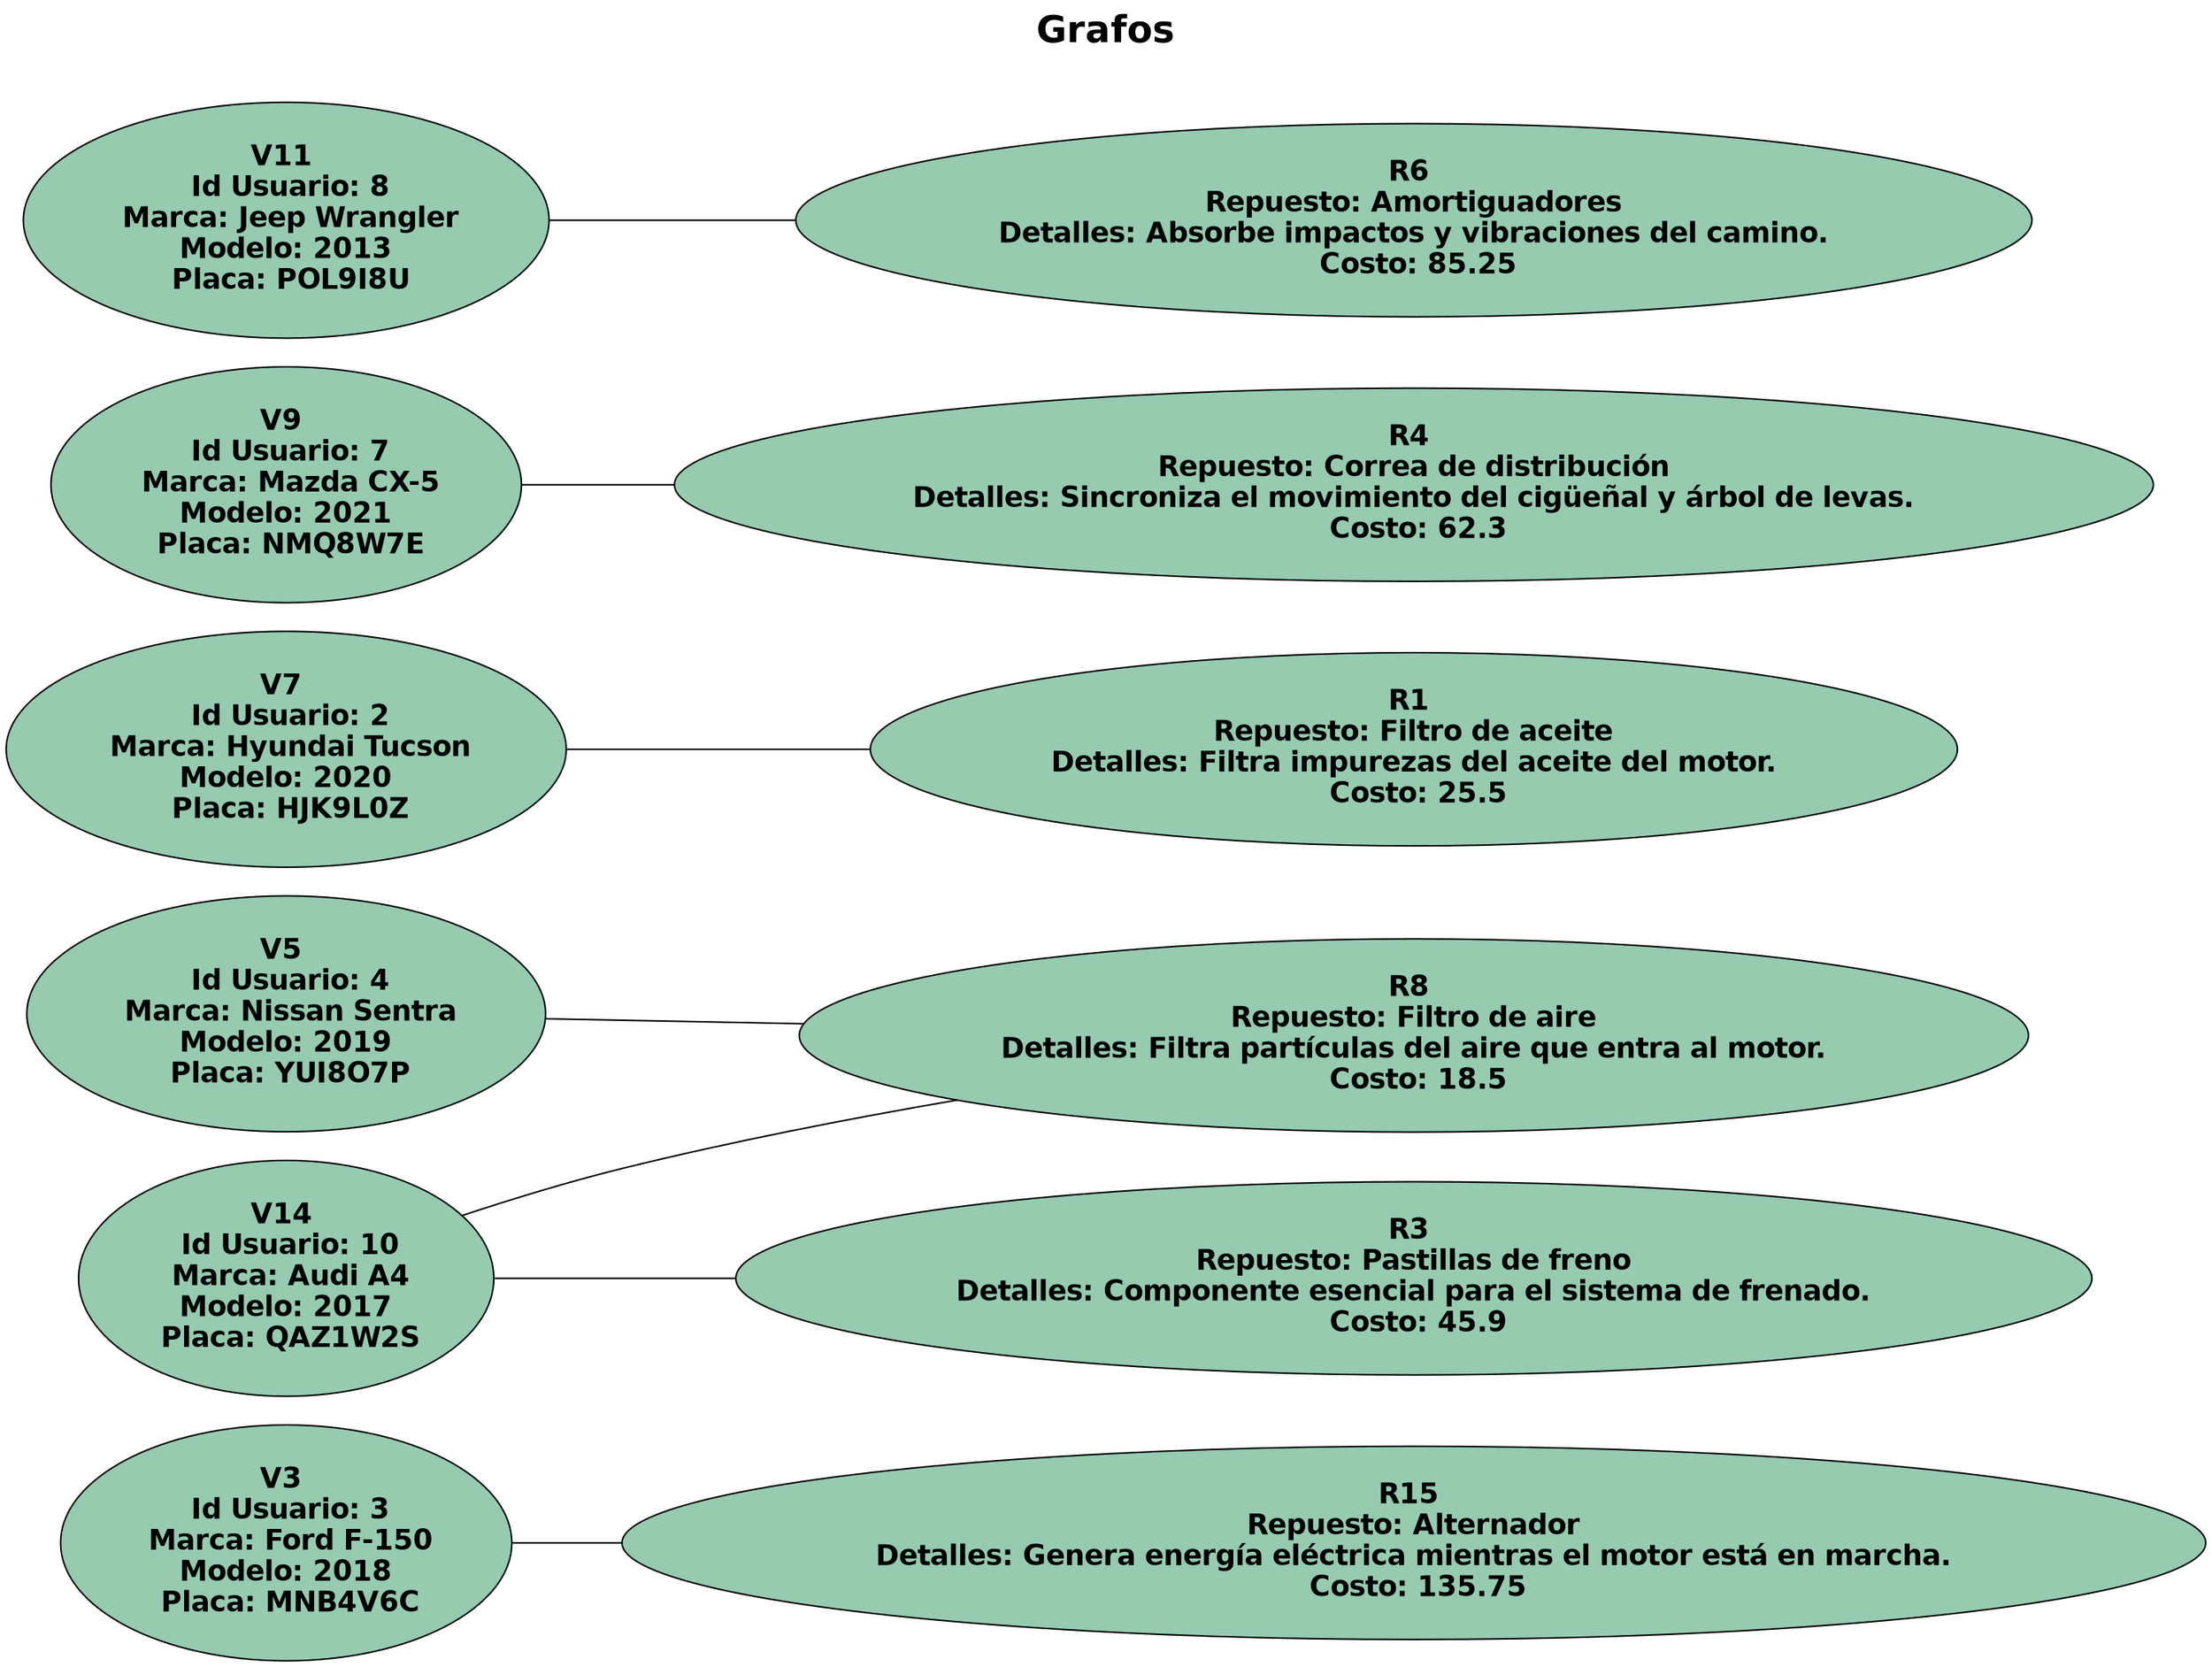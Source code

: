 graph G {
rankdir ="LR";
label = "Grafos

";

labelloc = "t";
fontsize = 24;
fontname = "Helvetica-Bold";
V3[label="V3 
 Id Usuario: 3
 Marca: Ford F-150
 Modelo: 2018 
 Placa: MNB4V6C"  style="filled" fillcolor="#96cbb0" fontname="Helvetica-Bold" fontsize = 18];
R15 [label="R15 
 Repuesto: Alternador 
 Detalles: Genera energía eléctrica mientras el motor está en marcha. 
 Costo: 135.75"   style="filled" fillcolor="#96cbb0" fontname="Helvetica-Bold" fontsize = 18];
V3 -- R15 [dir=normal];
V5[label="V5 
 Id Usuario: 4
 Marca: Nissan Sentra
 Modelo: 2019 
 Placa: YUI8O7P"  style="filled" fillcolor="#96cbb0" fontname="Helvetica-Bold" fontsize = 18];
R8 [label="R8 
 Repuesto: Filtro de aire 
 Detalles: Filtra partículas del aire que entra al motor. 
 Costo: 18.5"   style="filled" fillcolor="#96cbb0" fontname="Helvetica-Bold" fontsize = 18];
V5 -- R8 [dir=normal];
V7[label="V7 
 Id Usuario: 2
 Marca: Hyundai Tucson
 Modelo: 2020 
 Placa: HJK9L0Z"  style="filled" fillcolor="#96cbb0" fontname="Helvetica-Bold" fontsize = 18];
R1 [label="R1 
 Repuesto: Filtro de aceite 
 Detalles: Filtra impurezas del aceite del motor. 
 Costo: 25.5"   style="filled" fillcolor="#96cbb0" fontname="Helvetica-Bold" fontsize = 18];
V7 -- R1 [dir=normal];
V9[label="V9 
 Id Usuario: 7
 Marca: Mazda CX-5
 Modelo: 2021 
 Placa: NMQ8W7E"  style="filled" fillcolor="#96cbb0" fontname="Helvetica-Bold" fontsize = 18];
R4 [label="R4 
 Repuesto: Correa de distribución 
 Detalles: Sincroniza el movimiento del cigüeñal y árbol de levas. 
 Costo: 62.3"   style="filled" fillcolor="#96cbb0" fontname="Helvetica-Bold" fontsize = 18];
V9 -- R4 [dir=normal];
V11[label="V11 
 Id Usuario: 8
 Marca: Jeep Wrangler
 Modelo: 2013 
 Placa: POL9I8U"  style="filled" fillcolor="#96cbb0" fontname="Helvetica-Bold" fontsize = 18];
R6 [label="R6 
 Repuesto: Amortiguadores 
 Detalles: Absorbe impactos y vibraciones del camino. 
 Costo: 85.25"   style="filled" fillcolor="#96cbb0" fontname="Helvetica-Bold" fontsize = 18];
V11 -- R6 [dir=normal];
V14[label="V14 
 Id Usuario: 10
 Marca: Audi A4
 Modelo: 2017 
 Placa: QAZ1W2S"  style="filled" fillcolor="#96cbb0" fontname="Helvetica-Bold" fontsize = 18];
R8 [label="R8 
 Repuesto: Filtro de aire 
 Detalles: Filtra partículas del aire que entra al motor. 
 Costo: 18.5"   style="filled" fillcolor="#96cbb0" fontname="Helvetica-Bold" fontsize = 18];
V14 -- R8 [dir=normal];
V14[label="V14 
 Id Usuario: 10
 Marca: Audi A4
 Modelo: 2017 
 Placa: QAZ1W2S"  style="filled" fillcolor="#96cbb0" fontname="Helvetica-Bold" fontsize = 18];
R3 [label="R3 
 Repuesto: Pastillas de freno 
 Detalles: Componente esencial para el sistema de frenado. 
 Costo: 45.9"   style="filled" fillcolor="#96cbb0" fontname="Helvetica-Bold" fontsize = 18];
V14 -- R3 [dir=normal];
}
